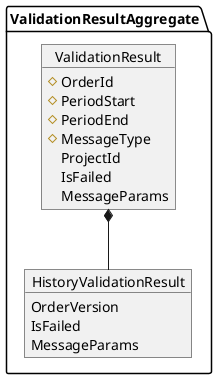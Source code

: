 @startuml

package ValidationResultAggregate {

    object ValidationResult {
        #OrderId
        #PeriodStart
        #PeriodEnd
        #MessageType
        
        ProjectId
        
        IsFailed
        MessageParams
    }
    
    object HistoryValidationResult {
        OrderVersion
        IsFailed
        MessageParams
    }
    
    ValidationResult *-- HistoryValidationResult
}

@enduml
